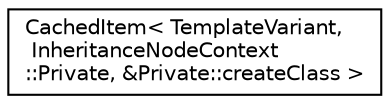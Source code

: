 digraph "Graphical Class Hierarchy"
{
 // LATEX_PDF_SIZE
  edge [fontname="Helvetica",fontsize="10",labelfontname="Helvetica",labelfontsize="10"];
  node [fontname="Helvetica",fontsize="10",shape=record];
  rankdir="LR";
  Node0 [label="CachedItem\< TemplateVariant,\l InheritanceNodeContext\l::Private, &Private::createClass \>",height=0.2,width=0.4,color="black", fillcolor="white", style="filled",URL="$classCachedItem.html",tooltip=" "];
}
